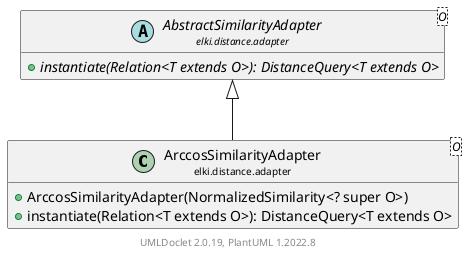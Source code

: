 @startuml
    remove .*\.(Instance|Par|Parameterizer|Factory)$
    set namespaceSeparator none
    hide empty fields
    hide empty methods

    class "<size:14>ArccosSimilarityAdapter\n<size:10>elki.distance.adapter" as elki.distance.adapter.ArccosSimilarityAdapter<O> [[ArccosSimilarityAdapter.html]] {
        +ArccosSimilarityAdapter(NormalizedSimilarity<? super O>)
        +instantiate(Relation<T extends O>): DistanceQuery<T extends O>
    }

    abstract class "<size:14>AbstractSimilarityAdapter\n<size:10>elki.distance.adapter" as elki.distance.adapter.AbstractSimilarityAdapter<O> [[AbstractSimilarityAdapter.html]] {
        {abstract} +instantiate(Relation<T extends O>): DistanceQuery<T extends O>
    }
    class "<size:14>ArccosSimilarityAdapter.Instance\n<size:10>elki.distance.adapter" as elki.distance.adapter.ArccosSimilarityAdapter.Instance<O> [[ArccosSimilarityAdapter.Instance.html]]
    class "<size:14>ArccosSimilarityAdapter.Par\n<size:10>elki.distance.adapter" as elki.distance.adapter.ArccosSimilarityAdapter.Par<O> [[ArccosSimilarityAdapter.Par.html]]

    elki.distance.adapter.AbstractSimilarityAdapter <|-- elki.distance.adapter.ArccosSimilarityAdapter
    elki.distance.adapter.ArccosSimilarityAdapter +-- elki.distance.adapter.ArccosSimilarityAdapter.Instance
    elki.distance.adapter.ArccosSimilarityAdapter +-- elki.distance.adapter.ArccosSimilarityAdapter.Par

    center footer UMLDoclet 2.0.19, PlantUML 1.2022.8
@enduml
